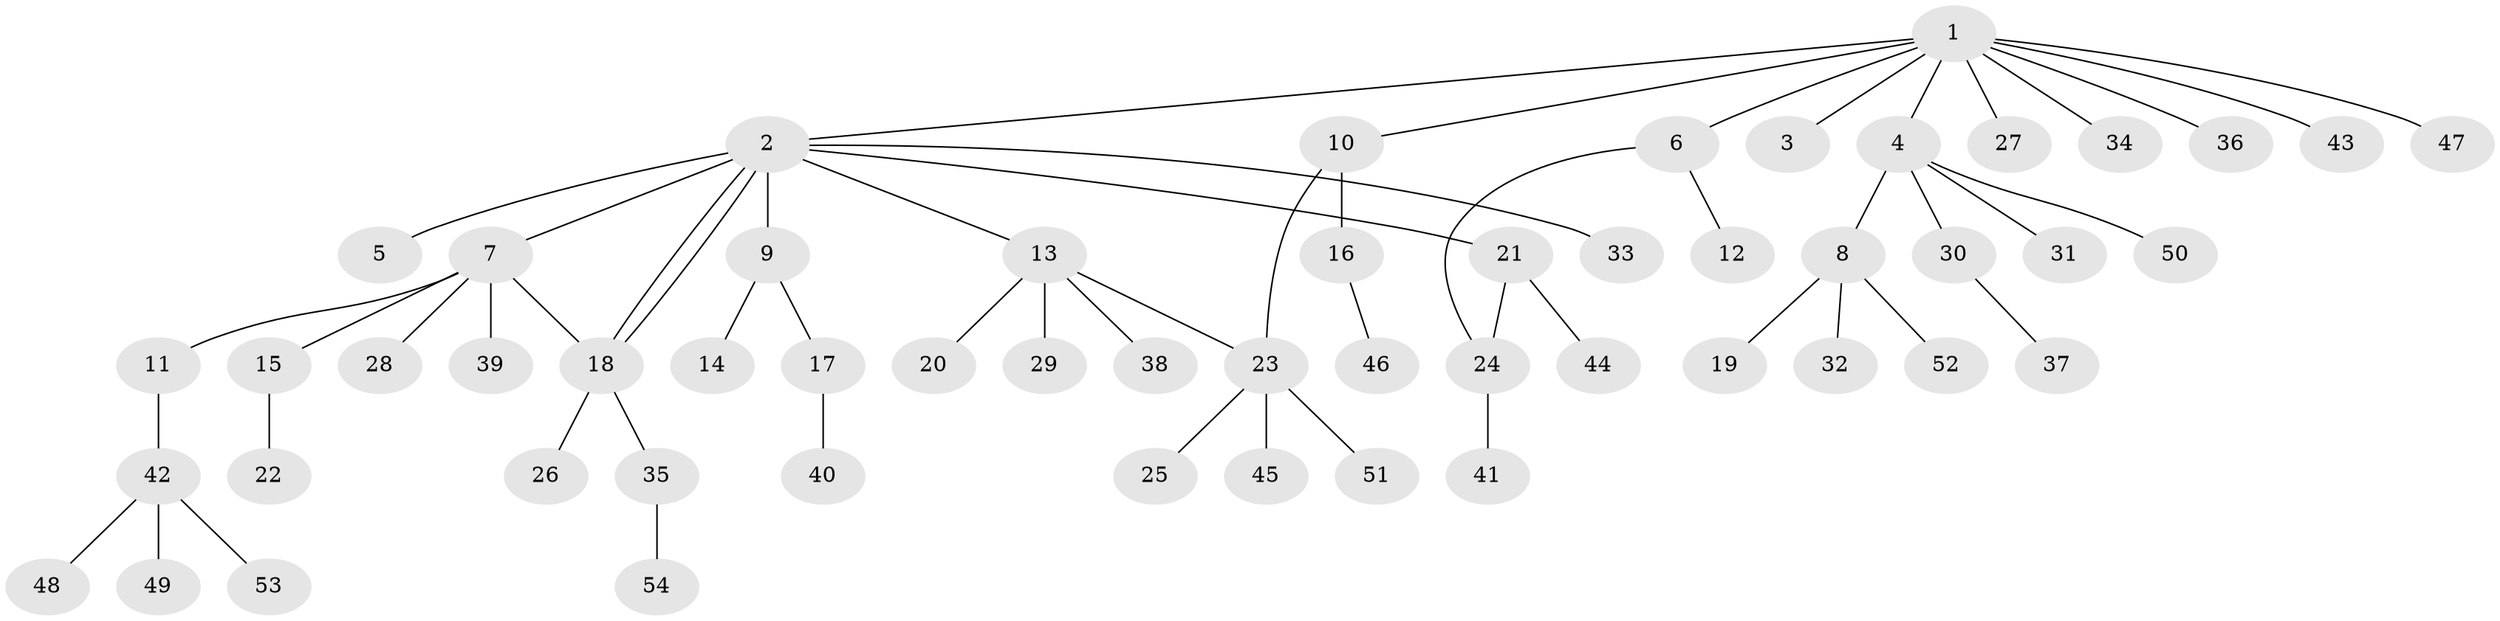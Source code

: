 // Generated by graph-tools (version 1.1) at 2025/25/03/09/25 03:25:59]
// undirected, 54 vertices, 57 edges
graph export_dot {
graph [start="1"]
  node [color=gray90,style=filled];
  1;
  2;
  3;
  4;
  5;
  6;
  7;
  8;
  9;
  10;
  11;
  12;
  13;
  14;
  15;
  16;
  17;
  18;
  19;
  20;
  21;
  22;
  23;
  24;
  25;
  26;
  27;
  28;
  29;
  30;
  31;
  32;
  33;
  34;
  35;
  36;
  37;
  38;
  39;
  40;
  41;
  42;
  43;
  44;
  45;
  46;
  47;
  48;
  49;
  50;
  51;
  52;
  53;
  54;
  1 -- 2;
  1 -- 3;
  1 -- 4;
  1 -- 6;
  1 -- 10;
  1 -- 27;
  1 -- 34;
  1 -- 36;
  1 -- 43;
  1 -- 47;
  2 -- 5;
  2 -- 7;
  2 -- 9;
  2 -- 13;
  2 -- 18;
  2 -- 18;
  2 -- 21;
  2 -- 33;
  4 -- 8;
  4 -- 30;
  4 -- 31;
  4 -- 50;
  6 -- 12;
  6 -- 24;
  7 -- 11;
  7 -- 15;
  7 -- 18;
  7 -- 28;
  7 -- 39;
  8 -- 19;
  8 -- 32;
  8 -- 52;
  9 -- 14;
  9 -- 17;
  10 -- 16;
  10 -- 23;
  11 -- 42;
  13 -- 20;
  13 -- 23;
  13 -- 29;
  13 -- 38;
  15 -- 22;
  16 -- 46;
  17 -- 40;
  18 -- 26;
  18 -- 35;
  21 -- 24;
  21 -- 44;
  23 -- 25;
  23 -- 45;
  23 -- 51;
  24 -- 41;
  30 -- 37;
  35 -- 54;
  42 -- 48;
  42 -- 49;
  42 -- 53;
}
